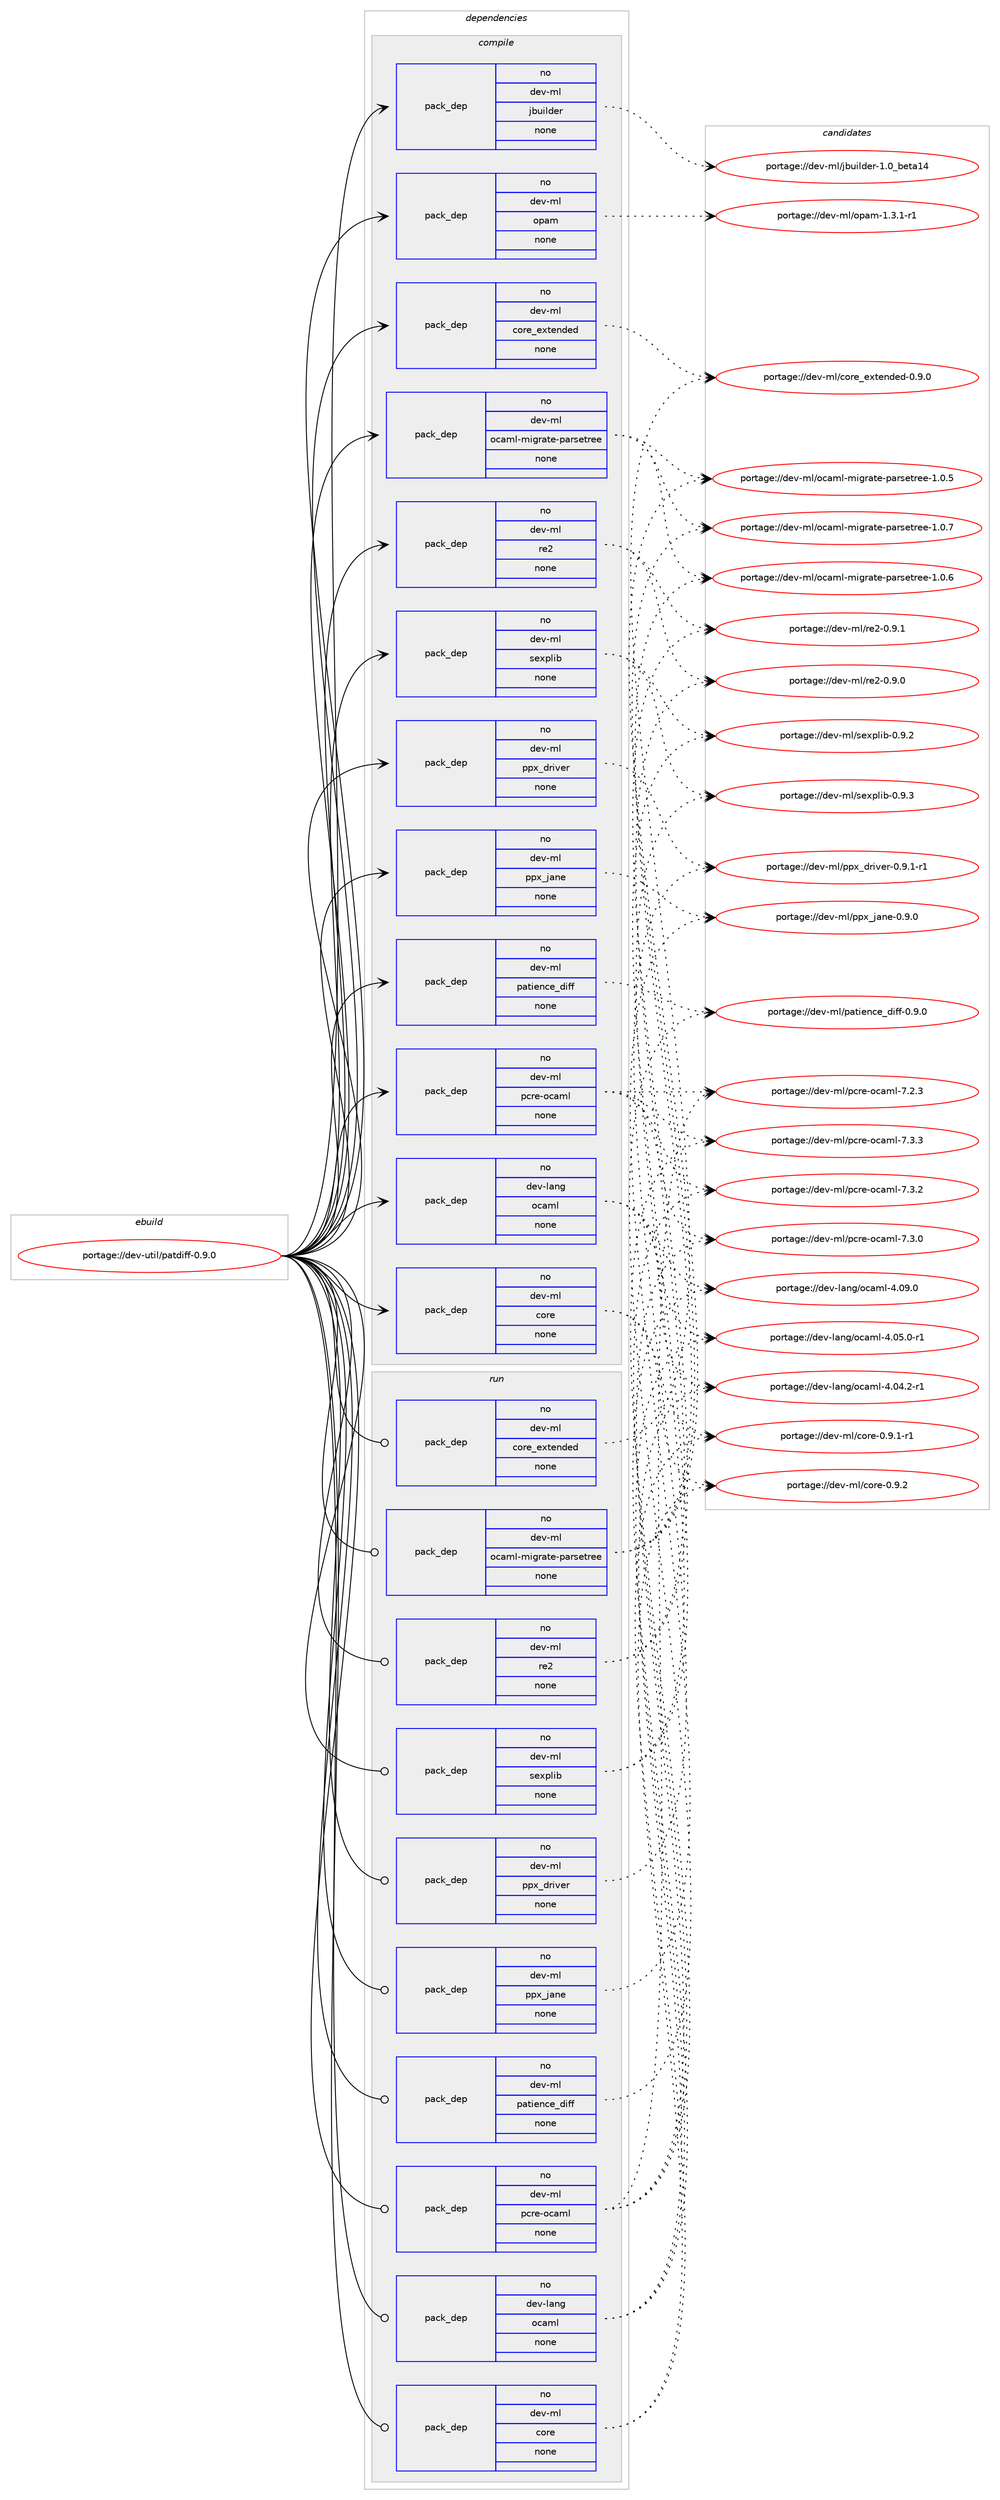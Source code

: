 digraph prolog {

# *************
# Graph options
# *************

newrank=true;
concentrate=true;
compound=true;
graph [rankdir=LR,fontname=Helvetica,fontsize=10,ranksep=1.5];#, ranksep=2.5, nodesep=0.2];
edge  [arrowhead=vee];
node  [fontname=Helvetica,fontsize=10];

# **********
# The ebuild
# **********

subgraph cluster_leftcol {
color=gray;
label=<<i>ebuild</i>>;
id [label="portage://dev-util/patdiff-0.9.0", color=red, width=4, href="../dev-util/patdiff-0.9.0.svg"];
}

# ****************
# The dependencies
# ****************

subgraph cluster_midcol {
color=gray;
label=<<i>dependencies</i>>;
subgraph cluster_compile {
fillcolor="#eeeeee";
style=filled;
label=<<i>compile</i>>;
subgraph pack232107 {
dependency298640 [label=<<TABLE BORDER="0" CELLBORDER="1" CELLSPACING="0" CELLPADDING="4" WIDTH="220"><TR><TD ROWSPAN="6" CELLPADDING="30">pack_dep</TD></TR><TR><TD WIDTH="110">no</TD></TR><TR><TD>dev-lang</TD></TR><TR><TD>ocaml</TD></TR><TR><TD>none</TD></TR><TR><TD></TD></TR></TABLE>>, shape=none, color=blue];
}
id:e -> dependency298640:w [weight=20,style="solid",arrowhead="vee"];
subgraph pack232108 {
dependency298641 [label=<<TABLE BORDER="0" CELLBORDER="1" CELLSPACING="0" CELLPADDING="4" WIDTH="220"><TR><TD ROWSPAN="6" CELLPADDING="30">pack_dep</TD></TR><TR><TD WIDTH="110">no</TD></TR><TR><TD>dev-ml</TD></TR><TR><TD>core</TD></TR><TR><TD>none</TD></TR><TR><TD></TD></TR></TABLE>>, shape=none, color=blue];
}
id:e -> dependency298641:w [weight=20,style="solid",arrowhead="vee"];
subgraph pack232109 {
dependency298642 [label=<<TABLE BORDER="0" CELLBORDER="1" CELLSPACING="0" CELLPADDING="4" WIDTH="220"><TR><TD ROWSPAN="6" CELLPADDING="30">pack_dep</TD></TR><TR><TD WIDTH="110">no</TD></TR><TR><TD>dev-ml</TD></TR><TR><TD>core_extended</TD></TR><TR><TD>none</TD></TR><TR><TD></TD></TR></TABLE>>, shape=none, color=blue];
}
id:e -> dependency298642:w [weight=20,style="solid",arrowhead="vee"];
subgraph pack232110 {
dependency298643 [label=<<TABLE BORDER="0" CELLBORDER="1" CELLSPACING="0" CELLPADDING="4" WIDTH="220"><TR><TD ROWSPAN="6" CELLPADDING="30">pack_dep</TD></TR><TR><TD WIDTH="110">no</TD></TR><TR><TD>dev-ml</TD></TR><TR><TD>jbuilder</TD></TR><TR><TD>none</TD></TR><TR><TD></TD></TR></TABLE>>, shape=none, color=blue];
}
id:e -> dependency298643:w [weight=20,style="solid",arrowhead="vee"];
subgraph pack232111 {
dependency298644 [label=<<TABLE BORDER="0" CELLBORDER="1" CELLSPACING="0" CELLPADDING="4" WIDTH="220"><TR><TD ROWSPAN="6" CELLPADDING="30">pack_dep</TD></TR><TR><TD WIDTH="110">no</TD></TR><TR><TD>dev-ml</TD></TR><TR><TD>ocaml-migrate-parsetree</TD></TR><TR><TD>none</TD></TR><TR><TD></TD></TR></TABLE>>, shape=none, color=blue];
}
id:e -> dependency298644:w [weight=20,style="solid",arrowhead="vee"];
subgraph pack232112 {
dependency298645 [label=<<TABLE BORDER="0" CELLBORDER="1" CELLSPACING="0" CELLPADDING="4" WIDTH="220"><TR><TD ROWSPAN="6" CELLPADDING="30">pack_dep</TD></TR><TR><TD WIDTH="110">no</TD></TR><TR><TD>dev-ml</TD></TR><TR><TD>opam</TD></TR><TR><TD>none</TD></TR><TR><TD></TD></TR></TABLE>>, shape=none, color=blue];
}
id:e -> dependency298645:w [weight=20,style="solid",arrowhead="vee"];
subgraph pack232113 {
dependency298646 [label=<<TABLE BORDER="0" CELLBORDER="1" CELLSPACING="0" CELLPADDING="4" WIDTH="220"><TR><TD ROWSPAN="6" CELLPADDING="30">pack_dep</TD></TR><TR><TD WIDTH="110">no</TD></TR><TR><TD>dev-ml</TD></TR><TR><TD>patience_diff</TD></TR><TR><TD>none</TD></TR><TR><TD></TD></TR></TABLE>>, shape=none, color=blue];
}
id:e -> dependency298646:w [weight=20,style="solid",arrowhead="vee"];
subgraph pack232114 {
dependency298647 [label=<<TABLE BORDER="0" CELLBORDER="1" CELLSPACING="0" CELLPADDING="4" WIDTH="220"><TR><TD ROWSPAN="6" CELLPADDING="30">pack_dep</TD></TR><TR><TD WIDTH="110">no</TD></TR><TR><TD>dev-ml</TD></TR><TR><TD>pcre-ocaml</TD></TR><TR><TD>none</TD></TR><TR><TD></TD></TR></TABLE>>, shape=none, color=blue];
}
id:e -> dependency298647:w [weight=20,style="solid",arrowhead="vee"];
subgraph pack232115 {
dependency298648 [label=<<TABLE BORDER="0" CELLBORDER="1" CELLSPACING="0" CELLPADDING="4" WIDTH="220"><TR><TD ROWSPAN="6" CELLPADDING="30">pack_dep</TD></TR><TR><TD WIDTH="110">no</TD></TR><TR><TD>dev-ml</TD></TR><TR><TD>ppx_driver</TD></TR><TR><TD>none</TD></TR><TR><TD></TD></TR></TABLE>>, shape=none, color=blue];
}
id:e -> dependency298648:w [weight=20,style="solid",arrowhead="vee"];
subgraph pack232116 {
dependency298649 [label=<<TABLE BORDER="0" CELLBORDER="1" CELLSPACING="0" CELLPADDING="4" WIDTH="220"><TR><TD ROWSPAN="6" CELLPADDING="30">pack_dep</TD></TR><TR><TD WIDTH="110">no</TD></TR><TR><TD>dev-ml</TD></TR><TR><TD>ppx_jane</TD></TR><TR><TD>none</TD></TR><TR><TD></TD></TR></TABLE>>, shape=none, color=blue];
}
id:e -> dependency298649:w [weight=20,style="solid",arrowhead="vee"];
subgraph pack232117 {
dependency298650 [label=<<TABLE BORDER="0" CELLBORDER="1" CELLSPACING="0" CELLPADDING="4" WIDTH="220"><TR><TD ROWSPAN="6" CELLPADDING="30">pack_dep</TD></TR><TR><TD WIDTH="110">no</TD></TR><TR><TD>dev-ml</TD></TR><TR><TD>re2</TD></TR><TR><TD>none</TD></TR><TR><TD></TD></TR></TABLE>>, shape=none, color=blue];
}
id:e -> dependency298650:w [weight=20,style="solid",arrowhead="vee"];
subgraph pack232118 {
dependency298651 [label=<<TABLE BORDER="0" CELLBORDER="1" CELLSPACING="0" CELLPADDING="4" WIDTH="220"><TR><TD ROWSPAN="6" CELLPADDING="30">pack_dep</TD></TR><TR><TD WIDTH="110">no</TD></TR><TR><TD>dev-ml</TD></TR><TR><TD>sexplib</TD></TR><TR><TD>none</TD></TR><TR><TD></TD></TR></TABLE>>, shape=none, color=blue];
}
id:e -> dependency298651:w [weight=20,style="solid",arrowhead="vee"];
}
subgraph cluster_compileandrun {
fillcolor="#eeeeee";
style=filled;
label=<<i>compile and run</i>>;
}
subgraph cluster_run {
fillcolor="#eeeeee";
style=filled;
label=<<i>run</i>>;
subgraph pack232119 {
dependency298652 [label=<<TABLE BORDER="0" CELLBORDER="1" CELLSPACING="0" CELLPADDING="4" WIDTH="220"><TR><TD ROWSPAN="6" CELLPADDING="30">pack_dep</TD></TR><TR><TD WIDTH="110">no</TD></TR><TR><TD>dev-lang</TD></TR><TR><TD>ocaml</TD></TR><TR><TD>none</TD></TR><TR><TD></TD></TR></TABLE>>, shape=none, color=blue];
}
id:e -> dependency298652:w [weight=20,style="solid",arrowhead="odot"];
subgraph pack232120 {
dependency298653 [label=<<TABLE BORDER="0" CELLBORDER="1" CELLSPACING="0" CELLPADDING="4" WIDTH="220"><TR><TD ROWSPAN="6" CELLPADDING="30">pack_dep</TD></TR><TR><TD WIDTH="110">no</TD></TR><TR><TD>dev-ml</TD></TR><TR><TD>core</TD></TR><TR><TD>none</TD></TR><TR><TD></TD></TR></TABLE>>, shape=none, color=blue];
}
id:e -> dependency298653:w [weight=20,style="solid",arrowhead="odot"];
subgraph pack232121 {
dependency298654 [label=<<TABLE BORDER="0" CELLBORDER="1" CELLSPACING="0" CELLPADDING="4" WIDTH="220"><TR><TD ROWSPAN="6" CELLPADDING="30">pack_dep</TD></TR><TR><TD WIDTH="110">no</TD></TR><TR><TD>dev-ml</TD></TR><TR><TD>core_extended</TD></TR><TR><TD>none</TD></TR><TR><TD></TD></TR></TABLE>>, shape=none, color=blue];
}
id:e -> dependency298654:w [weight=20,style="solid",arrowhead="odot"];
subgraph pack232122 {
dependency298655 [label=<<TABLE BORDER="0" CELLBORDER="1" CELLSPACING="0" CELLPADDING="4" WIDTH="220"><TR><TD ROWSPAN="6" CELLPADDING="30">pack_dep</TD></TR><TR><TD WIDTH="110">no</TD></TR><TR><TD>dev-ml</TD></TR><TR><TD>ocaml-migrate-parsetree</TD></TR><TR><TD>none</TD></TR><TR><TD></TD></TR></TABLE>>, shape=none, color=blue];
}
id:e -> dependency298655:w [weight=20,style="solid",arrowhead="odot"];
subgraph pack232123 {
dependency298656 [label=<<TABLE BORDER="0" CELLBORDER="1" CELLSPACING="0" CELLPADDING="4" WIDTH="220"><TR><TD ROWSPAN="6" CELLPADDING="30">pack_dep</TD></TR><TR><TD WIDTH="110">no</TD></TR><TR><TD>dev-ml</TD></TR><TR><TD>patience_diff</TD></TR><TR><TD>none</TD></TR><TR><TD></TD></TR></TABLE>>, shape=none, color=blue];
}
id:e -> dependency298656:w [weight=20,style="solid",arrowhead="odot"];
subgraph pack232124 {
dependency298657 [label=<<TABLE BORDER="0" CELLBORDER="1" CELLSPACING="0" CELLPADDING="4" WIDTH="220"><TR><TD ROWSPAN="6" CELLPADDING="30">pack_dep</TD></TR><TR><TD WIDTH="110">no</TD></TR><TR><TD>dev-ml</TD></TR><TR><TD>pcre-ocaml</TD></TR><TR><TD>none</TD></TR><TR><TD></TD></TR></TABLE>>, shape=none, color=blue];
}
id:e -> dependency298657:w [weight=20,style="solid",arrowhead="odot"];
subgraph pack232125 {
dependency298658 [label=<<TABLE BORDER="0" CELLBORDER="1" CELLSPACING="0" CELLPADDING="4" WIDTH="220"><TR><TD ROWSPAN="6" CELLPADDING="30">pack_dep</TD></TR><TR><TD WIDTH="110">no</TD></TR><TR><TD>dev-ml</TD></TR><TR><TD>ppx_driver</TD></TR><TR><TD>none</TD></TR><TR><TD></TD></TR></TABLE>>, shape=none, color=blue];
}
id:e -> dependency298658:w [weight=20,style="solid",arrowhead="odot"];
subgraph pack232126 {
dependency298659 [label=<<TABLE BORDER="0" CELLBORDER="1" CELLSPACING="0" CELLPADDING="4" WIDTH="220"><TR><TD ROWSPAN="6" CELLPADDING="30">pack_dep</TD></TR><TR><TD WIDTH="110">no</TD></TR><TR><TD>dev-ml</TD></TR><TR><TD>ppx_jane</TD></TR><TR><TD>none</TD></TR><TR><TD></TD></TR></TABLE>>, shape=none, color=blue];
}
id:e -> dependency298659:w [weight=20,style="solid",arrowhead="odot"];
subgraph pack232127 {
dependency298660 [label=<<TABLE BORDER="0" CELLBORDER="1" CELLSPACING="0" CELLPADDING="4" WIDTH="220"><TR><TD ROWSPAN="6" CELLPADDING="30">pack_dep</TD></TR><TR><TD WIDTH="110">no</TD></TR><TR><TD>dev-ml</TD></TR><TR><TD>re2</TD></TR><TR><TD>none</TD></TR><TR><TD></TD></TR></TABLE>>, shape=none, color=blue];
}
id:e -> dependency298660:w [weight=20,style="solid",arrowhead="odot"];
subgraph pack232128 {
dependency298661 [label=<<TABLE BORDER="0" CELLBORDER="1" CELLSPACING="0" CELLPADDING="4" WIDTH="220"><TR><TD ROWSPAN="6" CELLPADDING="30">pack_dep</TD></TR><TR><TD WIDTH="110">no</TD></TR><TR><TD>dev-ml</TD></TR><TR><TD>sexplib</TD></TR><TR><TD>none</TD></TR><TR><TD></TD></TR></TABLE>>, shape=none, color=blue];
}
id:e -> dependency298661:w [weight=20,style="solid",arrowhead="odot"];
}
}

# **************
# The candidates
# **************

subgraph cluster_choices {
rank=same;
color=gray;
label=<<i>candidates</i>>;

subgraph choice232107 {
color=black;
nodesep=1;
choice100101118451089711010347111999710910845524648574648 [label="portage://dev-lang/ocaml-4.09.0", color=red, width=4,href="../dev-lang/ocaml-4.09.0.svg"];
choice1001011184510897110103471119997109108455246485346484511449 [label="portage://dev-lang/ocaml-4.05.0-r1", color=red, width=4,href="../dev-lang/ocaml-4.05.0-r1.svg"];
choice1001011184510897110103471119997109108455246485246504511449 [label="portage://dev-lang/ocaml-4.04.2-r1", color=red, width=4,href="../dev-lang/ocaml-4.04.2-r1.svg"];
dependency298640:e -> choice100101118451089711010347111999710910845524648574648:w [style=dotted,weight="100"];
dependency298640:e -> choice1001011184510897110103471119997109108455246485346484511449:w [style=dotted,weight="100"];
dependency298640:e -> choice1001011184510897110103471119997109108455246485246504511449:w [style=dotted,weight="100"];
}
subgraph choice232108 {
color=black;
nodesep=1;
choice100101118451091084799111114101454846574650 [label="portage://dev-ml/core-0.9.2", color=red, width=4,href="../dev-ml/core-0.9.2.svg"];
choice1001011184510910847991111141014548465746494511449 [label="portage://dev-ml/core-0.9.1-r1", color=red, width=4,href="../dev-ml/core-0.9.1-r1.svg"];
dependency298641:e -> choice100101118451091084799111114101454846574650:w [style=dotted,weight="100"];
dependency298641:e -> choice1001011184510910847991111141014548465746494511449:w [style=dotted,weight="100"];
}
subgraph choice232109 {
color=black;
nodesep=1;
choice10010111845109108479911111410195101120116101110100101100454846574648 [label="portage://dev-ml/core_extended-0.9.0", color=red, width=4,href="../dev-ml/core_extended-0.9.0.svg"];
dependency298642:e -> choice10010111845109108479911111410195101120116101110100101100454846574648:w [style=dotted,weight="100"];
}
subgraph choice232110 {
color=black;
nodesep=1;
choice100101118451091084710698117105108100101114454946489598101116974952 [label="portage://dev-ml/jbuilder-1.0_beta14", color=red, width=4,href="../dev-ml/jbuilder-1.0_beta14.svg"];
dependency298643:e -> choice100101118451091084710698117105108100101114454946489598101116974952:w [style=dotted,weight="100"];
}
subgraph choice232111 {
color=black;
nodesep=1;
choice1001011184510910847111999710910845109105103114971161014511297114115101116114101101454946484655 [label="portage://dev-ml/ocaml-migrate-parsetree-1.0.7", color=red, width=4,href="../dev-ml/ocaml-migrate-parsetree-1.0.7.svg"];
choice1001011184510910847111999710910845109105103114971161014511297114115101116114101101454946484654 [label="portage://dev-ml/ocaml-migrate-parsetree-1.0.6", color=red, width=4,href="../dev-ml/ocaml-migrate-parsetree-1.0.6.svg"];
choice1001011184510910847111999710910845109105103114971161014511297114115101116114101101454946484653 [label="portage://dev-ml/ocaml-migrate-parsetree-1.0.5", color=red, width=4,href="../dev-ml/ocaml-migrate-parsetree-1.0.5.svg"];
dependency298644:e -> choice1001011184510910847111999710910845109105103114971161014511297114115101116114101101454946484655:w [style=dotted,weight="100"];
dependency298644:e -> choice1001011184510910847111999710910845109105103114971161014511297114115101116114101101454946484654:w [style=dotted,weight="100"];
dependency298644:e -> choice1001011184510910847111999710910845109105103114971161014511297114115101116114101101454946484653:w [style=dotted,weight="100"];
}
subgraph choice232112 {
color=black;
nodesep=1;
choice1001011184510910847111112971094549465146494511449 [label="portage://dev-ml/opam-1.3.1-r1", color=red, width=4,href="../dev-ml/opam-1.3.1-r1.svg"];
dependency298645:e -> choice1001011184510910847111112971094549465146494511449:w [style=dotted,weight="100"];
}
subgraph choice232113 {
color=black;
nodesep=1;
choice1001011184510910847112971161051011109910195100105102102454846574648 [label="portage://dev-ml/patience_diff-0.9.0", color=red, width=4,href="../dev-ml/patience_diff-0.9.0.svg"];
dependency298646:e -> choice1001011184510910847112971161051011109910195100105102102454846574648:w [style=dotted,weight="100"];
}
subgraph choice232114 {
color=black;
nodesep=1;
choice100101118451091084711299114101451119997109108455546514651 [label="portage://dev-ml/pcre-ocaml-7.3.3", color=red, width=4,href="../dev-ml/pcre-ocaml-7.3.3.svg"];
choice100101118451091084711299114101451119997109108455546514650 [label="portage://dev-ml/pcre-ocaml-7.3.2", color=red, width=4,href="../dev-ml/pcre-ocaml-7.3.2.svg"];
choice100101118451091084711299114101451119997109108455546514648 [label="portage://dev-ml/pcre-ocaml-7.3.0", color=red, width=4,href="../dev-ml/pcre-ocaml-7.3.0.svg"];
choice100101118451091084711299114101451119997109108455546504651 [label="portage://dev-ml/pcre-ocaml-7.2.3", color=red, width=4,href="../dev-ml/pcre-ocaml-7.2.3.svg"];
dependency298647:e -> choice100101118451091084711299114101451119997109108455546514651:w [style=dotted,weight="100"];
dependency298647:e -> choice100101118451091084711299114101451119997109108455546514650:w [style=dotted,weight="100"];
dependency298647:e -> choice100101118451091084711299114101451119997109108455546514648:w [style=dotted,weight="100"];
dependency298647:e -> choice100101118451091084711299114101451119997109108455546504651:w [style=dotted,weight="100"];
}
subgraph choice232115 {
color=black;
nodesep=1;
choice1001011184510910847112112120951001141051181011144548465746494511449 [label="portage://dev-ml/ppx_driver-0.9.1-r1", color=red, width=4,href="../dev-ml/ppx_driver-0.9.1-r1.svg"];
dependency298648:e -> choice1001011184510910847112112120951001141051181011144548465746494511449:w [style=dotted,weight="100"];
}
subgraph choice232116 {
color=black;
nodesep=1;
choice10010111845109108471121121209510697110101454846574648 [label="portage://dev-ml/ppx_jane-0.9.0", color=red, width=4,href="../dev-ml/ppx_jane-0.9.0.svg"];
dependency298649:e -> choice10010111845109108471121121209510697110101454846574648:w [style=dotted,weight="100"];
}
subgraph choice232117 {
color=black;
nodesep=1;
choice100101118451091084711410150454846574649 [label="portage://dev-ml/re2-0.9.1", color=red, width=4,href="../dev-ml/re2-0.9.1.svg"];
choice100101118451091084711410150454846574648 [label="portage://dev-ml/re2-0.9.0", color=red, width=4,href="../dev-ml/re2-0.9.0.svg"];
dependency298650:e -> choice100101118451091084711410150454846574649:w [style=dotted,weight="100"];
dependency298650:e -> choice100101118451091084711410150454846574648:w [style=dotted,weight="100"];
}
subgraph choice232118 {
color=black;
nodesep=1;
choice100101118451091084711510112011210810598454846574651 [label="portage://dev-ml/sexplib-0.9.3", color=red, width=4,href="../dev-ml/sexplib-0.9.3.svg"];
choice100101118451091084711510112011210810598454846574650 [label="portage://dev-ml/sexplib-0.9.2", color=red, width=4,href="../dev-ml/sexplib-0.9.2.svg"];
dependency298651:e -> choice100101118451091084711510112011210810598454846574651:w [style=dotted,weight="100"];
dependency298651:e -> choice100101118451091084711510112011210810598454846574650:w [style=dotted,weight="100"];
}
subgraph choice232119 {
color=black;
nodesep=1;
choice100101118451089711010347111999710910845524648574648 [label="portage://dev-lang/ocaml-4.09.0", color=red, width=4,href="../dev-lang/ocaml-4.09.0.svg"];
choice1001011184510897110103471119997109108455246485346484511449 [label="portage://dev-lang/ocaml-4.05.0-r1", color=red, width=4,href="../dev-lang/ocaml-4.05.0-r1.svg"];
choice1001011184510897110103471119997109108455246485246504511449 [label="portage://dev-lang/ocaml-4.04.2-r1", color=red, width=4,href="../dev-lang/ocaml-4.04.2-r1.svg"];
dependency298652:e -> choice100101118451089711010347111999710910845524648574648:w [style=dotted,weight="100"];
dependency298652:e -> choice1001011184510897110103471119997109108455246485346484511449:w [style=dotted,weight="100"];
dependency298652:e -> choice1001011184510897110103471119997109108455246485246504511449:w [style=dotted,weight="100"];
}
subgraph choice232120 {
color=black;
nodesep=1;
choice100101118451091084799111114101454846574650 [label="portage://dev-ml/core-0.9.2", color=red, width=4,href="../dev-ml/core-0.9.2.svg"];
choice1001011184510910847991111141014548465746494511449 [label="portage://dev-ml/core-0.9.1-r1", color=red, width=4,href="../dev-ml/core-0.9.1-r1.svg"];
dependency298653:e -> choice100101118451091084799111114101454846574650:w [style=dotted,weight="100"];
dependency298653:e -> choice1001011184510910847991111141014548465746494511449:w [style=dotted,weight="100"];
}
subgraph choice232121 {
color=black;
nodesep=1;
choice10010111845109108479911111410195101120116101110100101100454846574648 [label="portage://dev-ml/core_extended-0.9.0", color=red, width=4,href="../dev-ml/core_extended-0.9.0.svg"];
dependency298654:e -> choice10010111845109108479911111410195101120116101110100101100454846574648:w [style=dotted,weight="100"];
}
subgraph choice232122 {
color=black;
nodesep=1;
choice1001011184510910847111999710910845109105103114971161014511297114115101116114101101454946484655 [label="portage://dev-ml/ocaml-migrate-parsetree-1.0.7", color=red, width=4,href="../dev-ml/ocaml-migrate-parsetree-1.0.7.svg"];
choice1001011184510910847111999710910845109105103114971161014511297114115101116114101101454946484654 [label="portage://dev-ml/ocaml-migrate-parsetree-1.0.6", color=red, width=4,href="../dev-ml/ocaml-migrate-parsetree-1.0.6.svg"];
choice1001011184510910847111999710910845109105103114971161014511297114115101116114101101454946484653 [label="portage://dev-ml/ocaml-migrate-parsetree-1.0.5", color=red, width=4,href="../dev-ml/ocaml-migrate-parsetree-1.0.5.svg"];
dependency298655:e -> choice1001011184510910847111999710910845109105103114971161014511297114115101116114101101454946484655:w [style=dotted,weight="100"];
dependency298655:e -> choice1001011184510910847111999710910845109105103114971161014511297114115101116114101101454946484654:w [style=dotted,weight="100"];
dependency298655:e -> choice1001011184510910847111999710910845109105103114971161014511297114115101116114101101454946484653:w [style=dotted,weight="100"];
}
subgraph choice232123 {
color=black;
nodesep=1;
choice1001011184510910847112971161051011109910195100105102102454846574648 [label="portage://dev-ml/patience_diff-0.9.0", color=red, width=4,href="../dev-ml/patience_diff-0.9.0.svg"];
dependency298656:e -> choice1001011184510910847112971161051011109910195100105102102454846574648:w [style=dotted,weight="100"];
}
subgraph choice232124 {
color=black;
nodesep=1;
choice100101118451091084711299114101451119997109108455546514651 [label="portage://dev-ml/pcre-ocaml-7.3.3", color=red, width=4,href="../dev-ml/pcre-ocaml-7.3.3.svg"];
choice100101118451091084711299114101451119997109108455546514650 [label="portage://dev-ml/pcre-ocaml-7.3.2", color=red, width=4,href="../dev-ml/pcre-ocaml-7.3.2.svg"];
choice100101118451091084711299114101451119997109108455546514648 [label="portage://dev-ml/pcre-ocaml-7.3.0", color=red, width=4,href="../dev-ml/pcre-ocaml-7.3.0.svg"];
choice100101118451091084711299114101451119997109108455546504651 [label="portage://dev-ml/pcre-ocaml-7.2.3", color=red, width=4,href="../dev-ml/pcre-ocaml-7.2.3.svg"];
dependency298657:e -> choice100101118451091084711299114101451119997109108455546514651:w [style=dotted,weight="100"];
dependency298657:e -> choice100101118451091084711299114101451119997109108455546514650:w [style=dotted,weight="100"];
dependency298657:e -> choice100101118451091084711299114101451119997109108455546514648:w [style=dotted,weight="100"];
dependency298657:e -> choice100101118451091084711299114101451119997109108455546504651:w [style=dotted,weight="100"];
}
subgraph choice232125 {
color=black;
nodesep=1;
choice1001011184510910847112112120951001141051181011144548465746494511449 [label="portage://dev-ml/ppx_driver-0.9.1-r1", color=red, width=4,href="../dev-ml/ppx_driver-0.9.1-r1.svg"];
dependency298658:e -> choice1001011184510910847112112120951001141051181011144548465746494511449:w [style=dotted,weight="100"];
}
subgraph choice232126 {
color=black;
nodesep=1;
choice10010111845109108471121121209510697110101454846574648 [label="portage://dev-ml/ppx_jane-0.9.0", color=red, width=4,href="../dev-ml/ppx_jane-0.9.0.svg"];
dependency298659:e -> choice10010111845109108471121121209510697110101454846574648:w [style=dotted,weight="100"];
}
subgraph choice232127 {
color=black;
nodesep=1;
choice100101118451091084711410150454846574649 [label="portage://dev-ml/re2-0.9.1", color=red, width=4,href="../dev-ml/re2-0.9.1.svg"];
choice100101118451091084711410150454846574648 [label="portage://dev-ml/re2-0.9.0", color=red, width=4,href="../dev-ml/re2-0.9.0.svg"];
dependency298660:e -> choice100101118451091084711410150454846574649:w [style=dotted,weight="100"];
dependency298660:e -> choice100101118451091084711410150454846574648:w [style=dotted,weight="100"];
}
subgraph choice232128 {
color=black;
nodesep=1;
choice100101118451091084711510112011210810598454846574651 [label="portage://dev-ml/sexplib-0.9.3", color=red, width=4,href="../dev-ml/sexplib-0.9.3.svg"];
choice100101118451091084711510112011210810598454846574650 [label="portage://dev-ml/sexplib-0.9.2", color=red, width=4,href="../dev-ml/sexplib-0.9.2.svg"];
dependency298661:e -> choice100101118451091084711510112011210810598454846574651:w [style=dotted,weight="100"];
dependency298661:e -> choice100101118451091084711510112011210810598454846574650:w [style=dotted,weight="100"];
}
}

}
